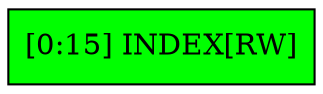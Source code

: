 digraph INDEXREG{
node [shape = "record" 
 style="filled" ];
node0 [ label = "[0:15] INDEX[RW]"
 fillcolor = "green"];
}